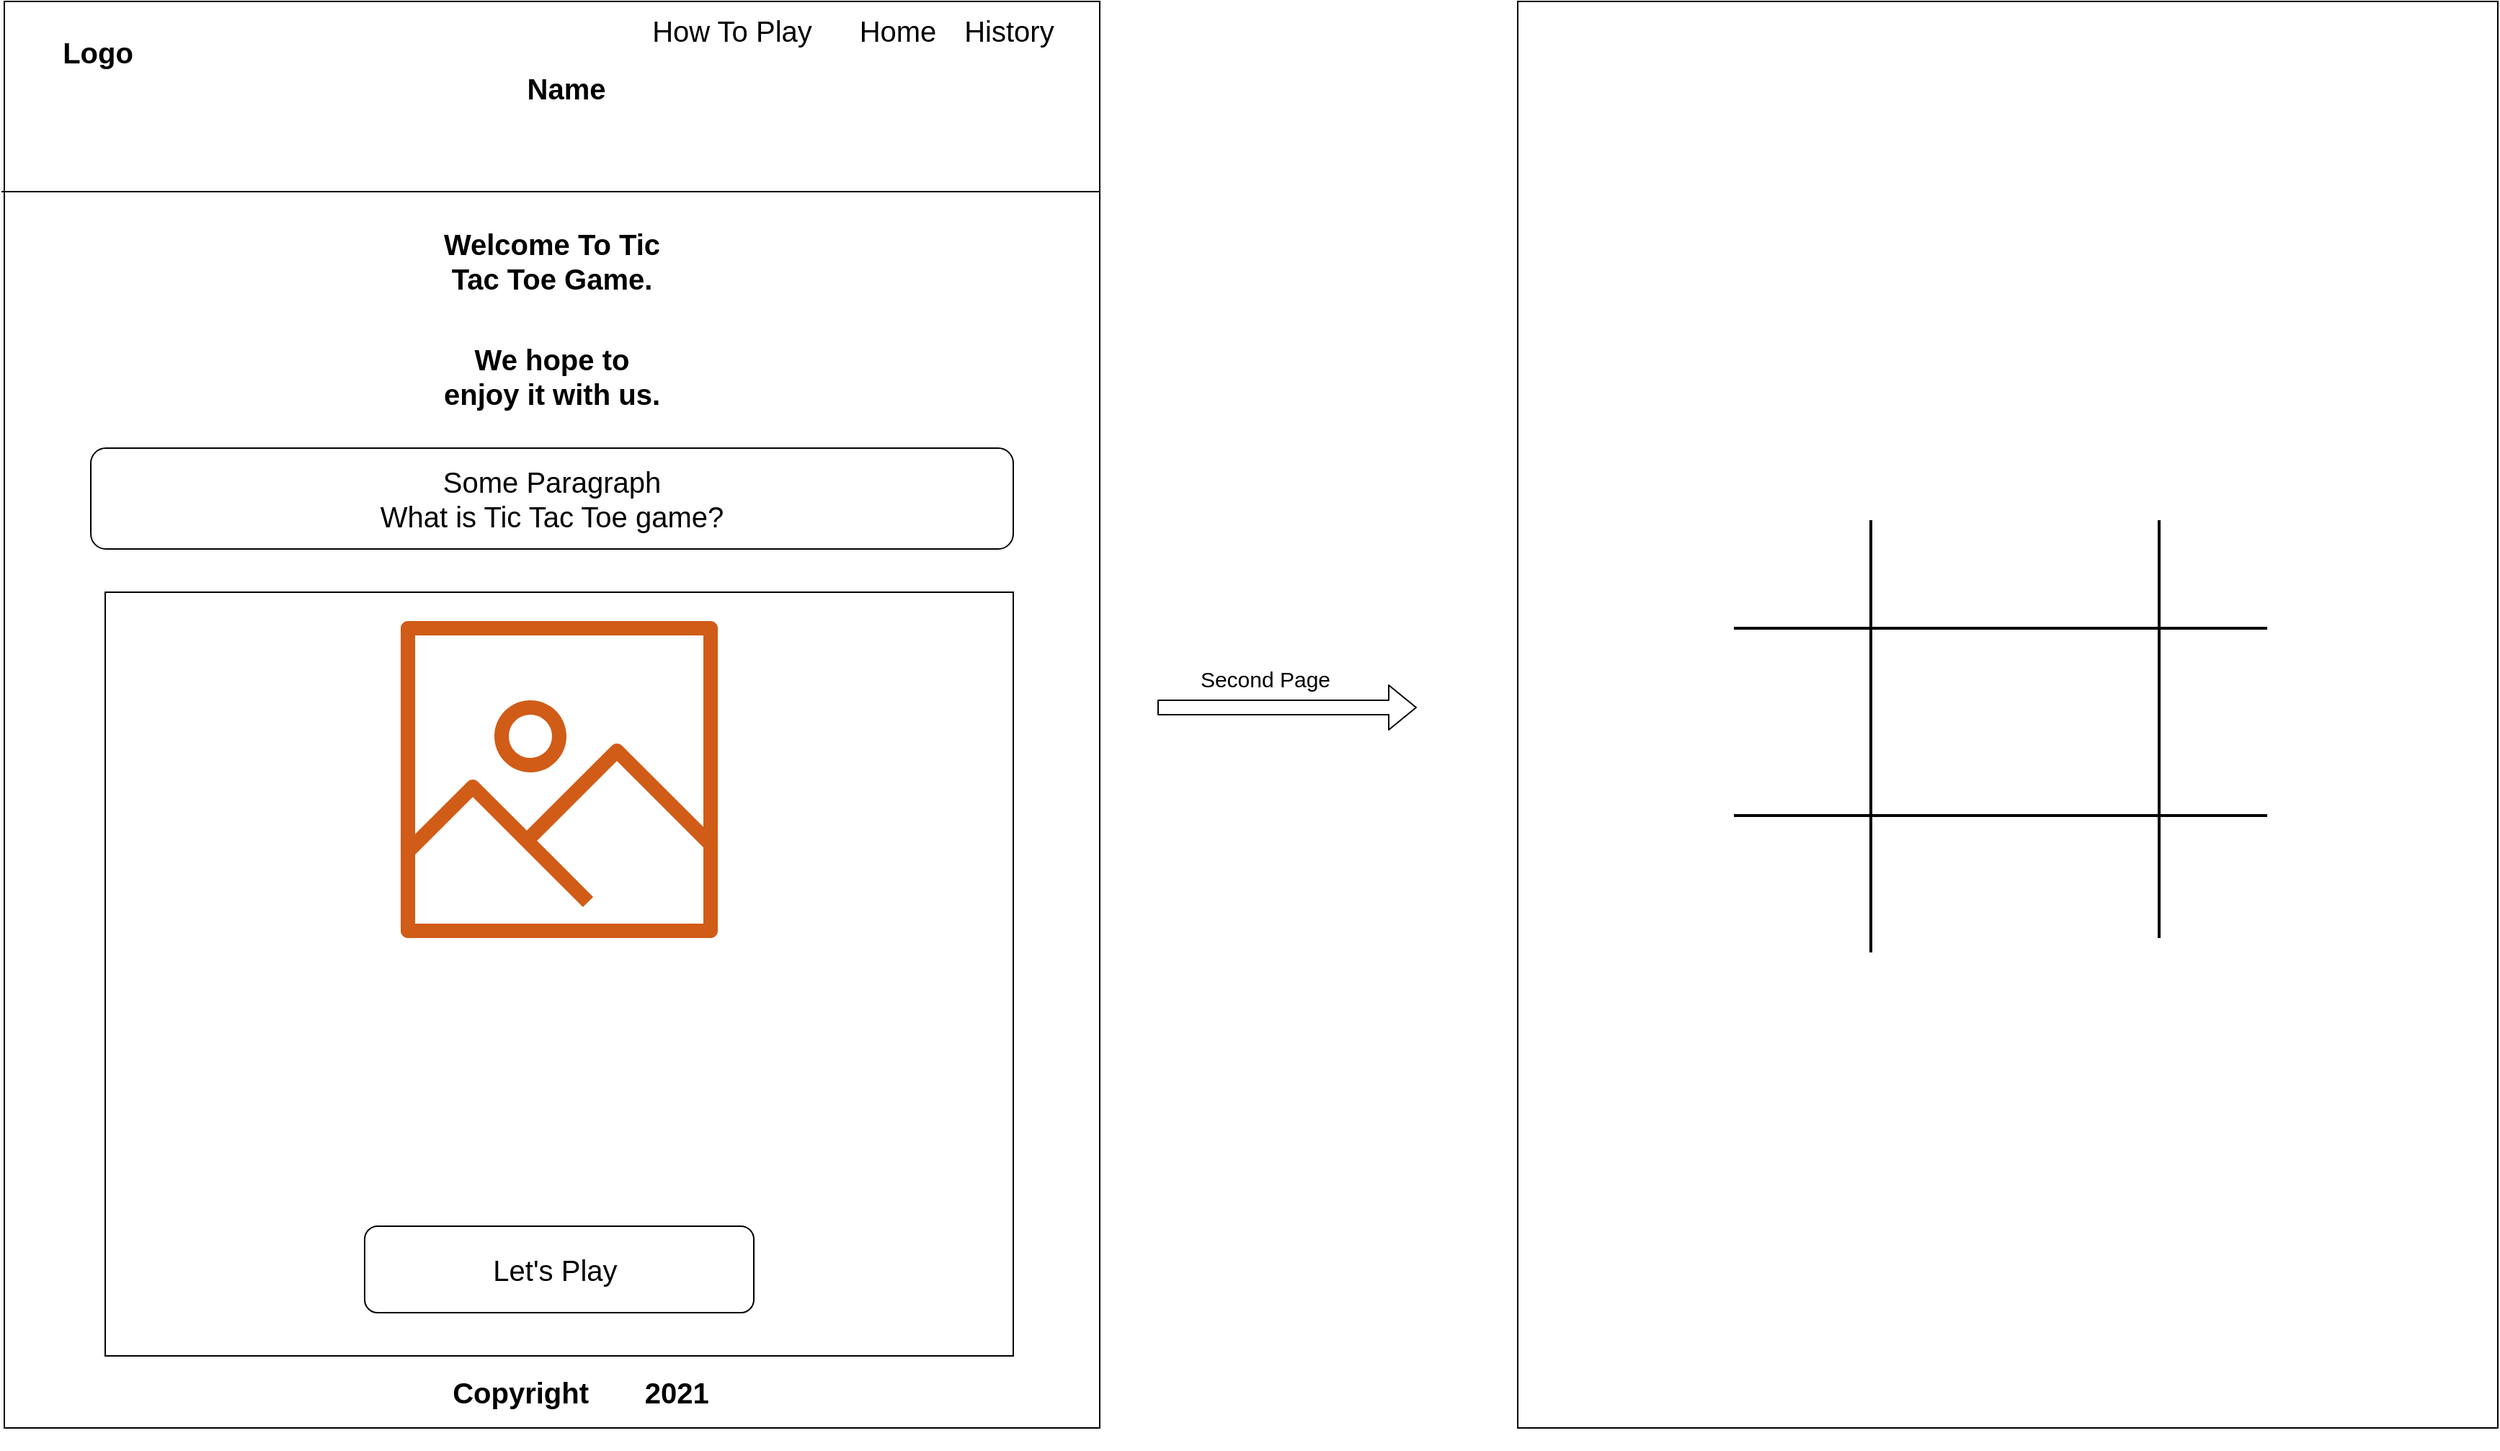 <mxfile version="14.0.4" type="device"><diagram id="4wgMtbcT7CkYZUYZ9nA8" name="Page-1"><mxGraphModel dx="1806" dy="956" grid="1" gridSize="10" guides="1" tooltips="1" connect="1" arrows="1" fold="1" page="1" pageScale="1" pageWidth="850" pageHeight="1100" math="0" shadow="0"><root><mxCell id="0"/><mxCell id="1" parent="0"/><mxCell id="d9QS-Qdjk53m3J0icgWH-1" value="" style="rounded=0;whiteSpace=wrap;html=1;" parent="1" vertex="1"><mxGeometry x="60" y="60" width="760" height="990" as="geometry"/></mxCell><mxCell id="d9QS-Qdjk53m3J0icgWH-2" value="" style="endArrow=none;html=1;" parent="1" edge="1"><mxGeometry width="50" height="50" relative="1" as="geometry"><mxPoint x="58" y="192" as="sourcePoint"/><mxPoint x="820" y="192" as="targetPoint"/></mxGeometry></mxCell><mxCell id="d9QS-Qdjk53m3J0icgWH-3" value="Home" style="text;html=1;strokeColor=none;fillColor=none;align=center;verticalAlign=middle;whiteSpace=wrap;rounded=0;fontSize=20;" parent="1" vertex="1"><mxGeometry x="660" y="70" width="40" height="20" as="geometry"/></mxCell><mxCell id="d9QS-Qdjk53m3J0icgWH-4" value="History&amp;nbsp;" style="text;html=1;strokeColor=none;fillColor=none;align=center;verticalAlign=middle;whiteSpace=wrap;rounded=0;fontSize=20;" parent="1" vertex="1"><mxGeometry x="740" y="70" width="40" height="20" as="geometry"/></mxCell><mxCell id="d9QS-Qdjk53m3J0icgWH-6" value="Logo" style="text;html=1;strokeColor=none;fillColor=none;align=center;verticalAlign=middle;whiteSpace=wrap;rounded=0;fontSize=20;fontStyle=1" parent="1" vertex="1"><mxGeometry x="80" y="70" width="90" height="50" as="geometry"/></mxCell><mxCell id="d9QS-Qdjk53m3J0icgWH-7" value="Name" style="text;html=1;strokeColor=none;fillColor=none;align=center;verticalAlign=middle;whiteSpace=wrap;rounded=0;fontSize=20;fontStyle=1" parent="1" vertex="1"><mxGeometry x="370" y="80" width="160" height="80" as="geometry"/></mxCell><mxCell id="d9QS-Qdjk53m3J0icgWH-8" value="Welcome To Tic Tac Toe Game.&lt;br&gt;" style="text;html=1;strokeColor=none;fillColor=none;align=center;verticalAlign=middle;whiteSpace=wrap;rounded=0;fontSize=20;fontStyle=1" parent="1" vertex="1"><mxGeometry x="360" y="200" width="160" height="80" as="geometry"/></mxCell><mxCell id="d9QS-Qdjk53m3J0icgWH-9" value="We hope to enjoy it with us." style="text;html=1;strokeColor=none;fillColor=none;align=center;verticalAlign=middle;whiteSpace=wrap;rounded=0;fontSize=20;fontStyle=1" parent="1" vertex="1"><mxGeometry x="360" y="280" width="160" height="80" as="geometry"/></mxCell><mxCell id="d9QS-Qdjk53m3J0icgWH-10" value="How To Play" style="text;html=1;strokeColor=none;fillColor=none;align=center;verticalAlign=middle;whiteSpace=wrap;rounded=0;fontSize=20;" parent="1" vertex="1"><mxGeometry x="490" y="70" width="150" height="20" as="geometry"/></mxCell><mxCell id="d9QS-Qdjk53m3J0icgWH-11" value="Some Paragraph&lt;br&gt;What is Tic Tac Toe game?" style="rounded=1;whiteSpace=wrap;html=1;fontSize=20;" parent="1" vertex="1"><mxGeometry x="120" y="370" width="640" height="70" as="geometry"/></mxCell><mxCell id="d9QS-Qdjk53m3J0icgWH-13" value="" style="rounded=0;whiteSpace=wrap;html=1;fontSize=20;" parent="1" vertex="1"><mxGeometry x="130" y="470" width="630" height="530" as="geometry"/></mxCell><mxCell id="d9QS-Qdjk53m3J0icgWH-14" value="" style="outlineConnect=0;fontColor=#232F3E;gradientColor=none;fillColor=#D05C17;strokeColor=none;dashed=0;verticalLabelPosition=bottom;verticalAlign=top;align=center;html=1;fontSize=12;fontStyle=0;aspect=fixed;pointerEvents=1;shape=mxgraph.aws4.container_registry_image;" parent="1" vertex="1"><mxGeometry x="335" y="490" width="220" height="220" as="geometry"/></mxCell><mxCell id="d9QS-Qdjk53m3J0icgWH-19" value="" style="whiteSpace=wrap;html=1;rounded=1;" parent="1" vertex="1"><mxGeometry x="310" y="910" width="270" height="60" as="geometry"/></mxCell><mxCell id="d9QS-Qdjk53m3J0icgWH-21" value="Let's Play&amp;nbsp;" style="text;html=1;strokeColor=none;fillColor=none;align=center;verticalAlign=middle;whiteSpace=wrap;rounded=0;fontSize=20;" parent="1" vertex="1"><mxGeometry x="395" y="930" width="100" height="20" as="geometry"/></mxCell><mxCell id="K4TlZxmVdavOYbInZht--2" value="" style="shape=image;html=1;verticalAlign=top;verticalLabelPosition=bottom;labelBackgroundColor=#ffffff;imageAspect=0;aspect=fixed;image=https://cdn4.iconfinder.com/data/icons/miu-social/60/whatsapp-social-media-128.png" vertex="1" parent="1"><mxGeometry x="170" y="1000" width="50" height="50" as="geometry"/></mxCell><mxCell id="K4TlZxmVdavOYbInZht--3" value="" style="shape=image;html=1;verticalAlign=top;verticalLabelPosition=bottom;labelBackgroundColor=#ffffff;imageAspect=0;aspect=fixed;image=https://cdn1.iconfinder.com/data/icons/logos-and-brands-3/512/147_Gmail_logo_logos-128.png" vertex="1" parent="1"><mxGeometry x="242" y="1005.5" width="39" height="39" as="geometry"/></mxCell><mxCell id="K4TlZxmVdavOYbInZht--4" value="Copyright&amp;nbsp; &amp;nbsp; &amp;nbsp; &amp;nbsp;2021" style="text;html=1;strokeColor=none;fillColor=none;align=center;verticalAlign=middle;whiteSpace=wrap;rounded=0;fontSize=20;fontStyle=1" vertex="1" parent="1"><mxGeometry x="360" y="985" width="200" height="80" as="geometry"/></mxCell><mxCell id="K4TlZxmVdavOYbInZht--5" value="" style="shape=image;html=1;verticalAlign=top;verticalLabelPosition=bottom;labelBackgroundColor=#ffffff;imageAspect=0;aspect=fixed;image=https://cdn2.iconfinder.com/data/icons/font-awesome/1792/copyright-128.png" vertex="1" parent="1"><mxGeometry x="470" y="1012.5" width="25" height="25" as="geometry"/></mxCell><mxCell id="K4TlZxmVdavOYbInZht--7" value="" style="rounded=0;whiteSpace=wrap;html=1;" vertex="1" parent="1"><mxGeometry x="1110" y="60" width="680" height="990" as="geometry"/></mxCell><mxCell id="K4TlZxmVdavOYbInZht--8" value="" style="shape=flexArrow;endArrow=classic;html=1;" edge="1" parent="1"><mxGeometry width="50" height="50" relative="1" as="geometry"><mxPoint x="860" y="550" as="sourcePoint"/><mxPoint x="1040" y="550" as="targetPoint"/></mxGeometry></mxCell><mxCell id="K4TlZxmVdavOYbInZht--9" value="Second Page" style="text;html=1;strokeColor=none;fillColor=none;align=center;verticalAlign=middle;whiteSpace=wrap;rounded=0;fontSize=15;" vertex="1" parent="1"><mxGeometry x="880" y="520" width="110" height="20" as="geometry"/></mxCell><mxCell id="K4TlZxmVdavOYbInZht--11" value="" style="line;strokeWidth=2;direction=south;html=1;fontSize=15;" vertex="1" parent="1"><mxGeometry x="1550" y="420" width="10" height="290" as="geometry"/></mxCell><mxCell id="K4TlZxmVdavOYbInZht--12" value="" style="line;strokeWidth=2;direction=south;html=1;fontSize=15;" vertex="1" parent="1"><mxGeometry x="1350" y="420" width="10" height="300" as="geometry"/></mxCell><mxCell id="K4TlZxmVdavOYbInZht--13" value="" style="line;strokeWidth=2;html=1;fontSize=15;" vertex="1" parent="1"><mxGeometry x="1260" y="490" width="370" height="10" as="geometry"/></mxCell><mxCell id="K4TlZxmVdavOYbInZht--14" value="" style="line;strokeWidth=2;html=1;fontSize=15;" vertex="1" parent="1"><mxGeometry x="1260" y="620" width="370" height="10" as="geometry"/></mxCell><mxCell id="K4TlZxmVdavOYbInZht--15" value="" style="shape=image;html=1;verticalAlign=top;verticalLabelPosition=bottom;labelBackgroundColor=#ffffff;imageAspect=0;aspect=fixed;image=https://cdn1.iconfinder.com/data/icons/social-media-vol-1/24/_x-128.png;fontSize=15;" vertex="1" parent="1"><mxGeometry x="1430" y="530" width="59" height="59" as="geometry"/></mxCell><mxCell id="K4TlZxmVdavOYbInZht--17" value="" style="shape=image;html=1;verticalAlign=top;verticalLabelPosition=bottom;labelBackgroundColor=#ffffff;imageAspect=0;aspect=fixed;image=https://cdn2.iconfinder.com/data/icons/font-awesome/1792/circle-o-128.png;fontSize=15;fontColor=#000000;" vertex="1" parent="1"><mxGeometry x="1560" y="420" width="68" height="68" as="geometry"/></mxCell></root></mxGraphModel></diagram></mxfile>